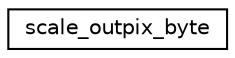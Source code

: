 digraph G
{
  edge [fontname="Helvetica",fontsize="10",labelfontname="Helvetica",labelfontsize="10"];
  node [fontname="Helvetica",fontsize="10",shape=record];
  rankdir=LR;
  Node1 [label="scale_outpix_byte",height=0.2,width=0.4,color="black", fillcolor="white", style="filled",URL="$da/da1/structscale__outpix__byte.html"];
}

